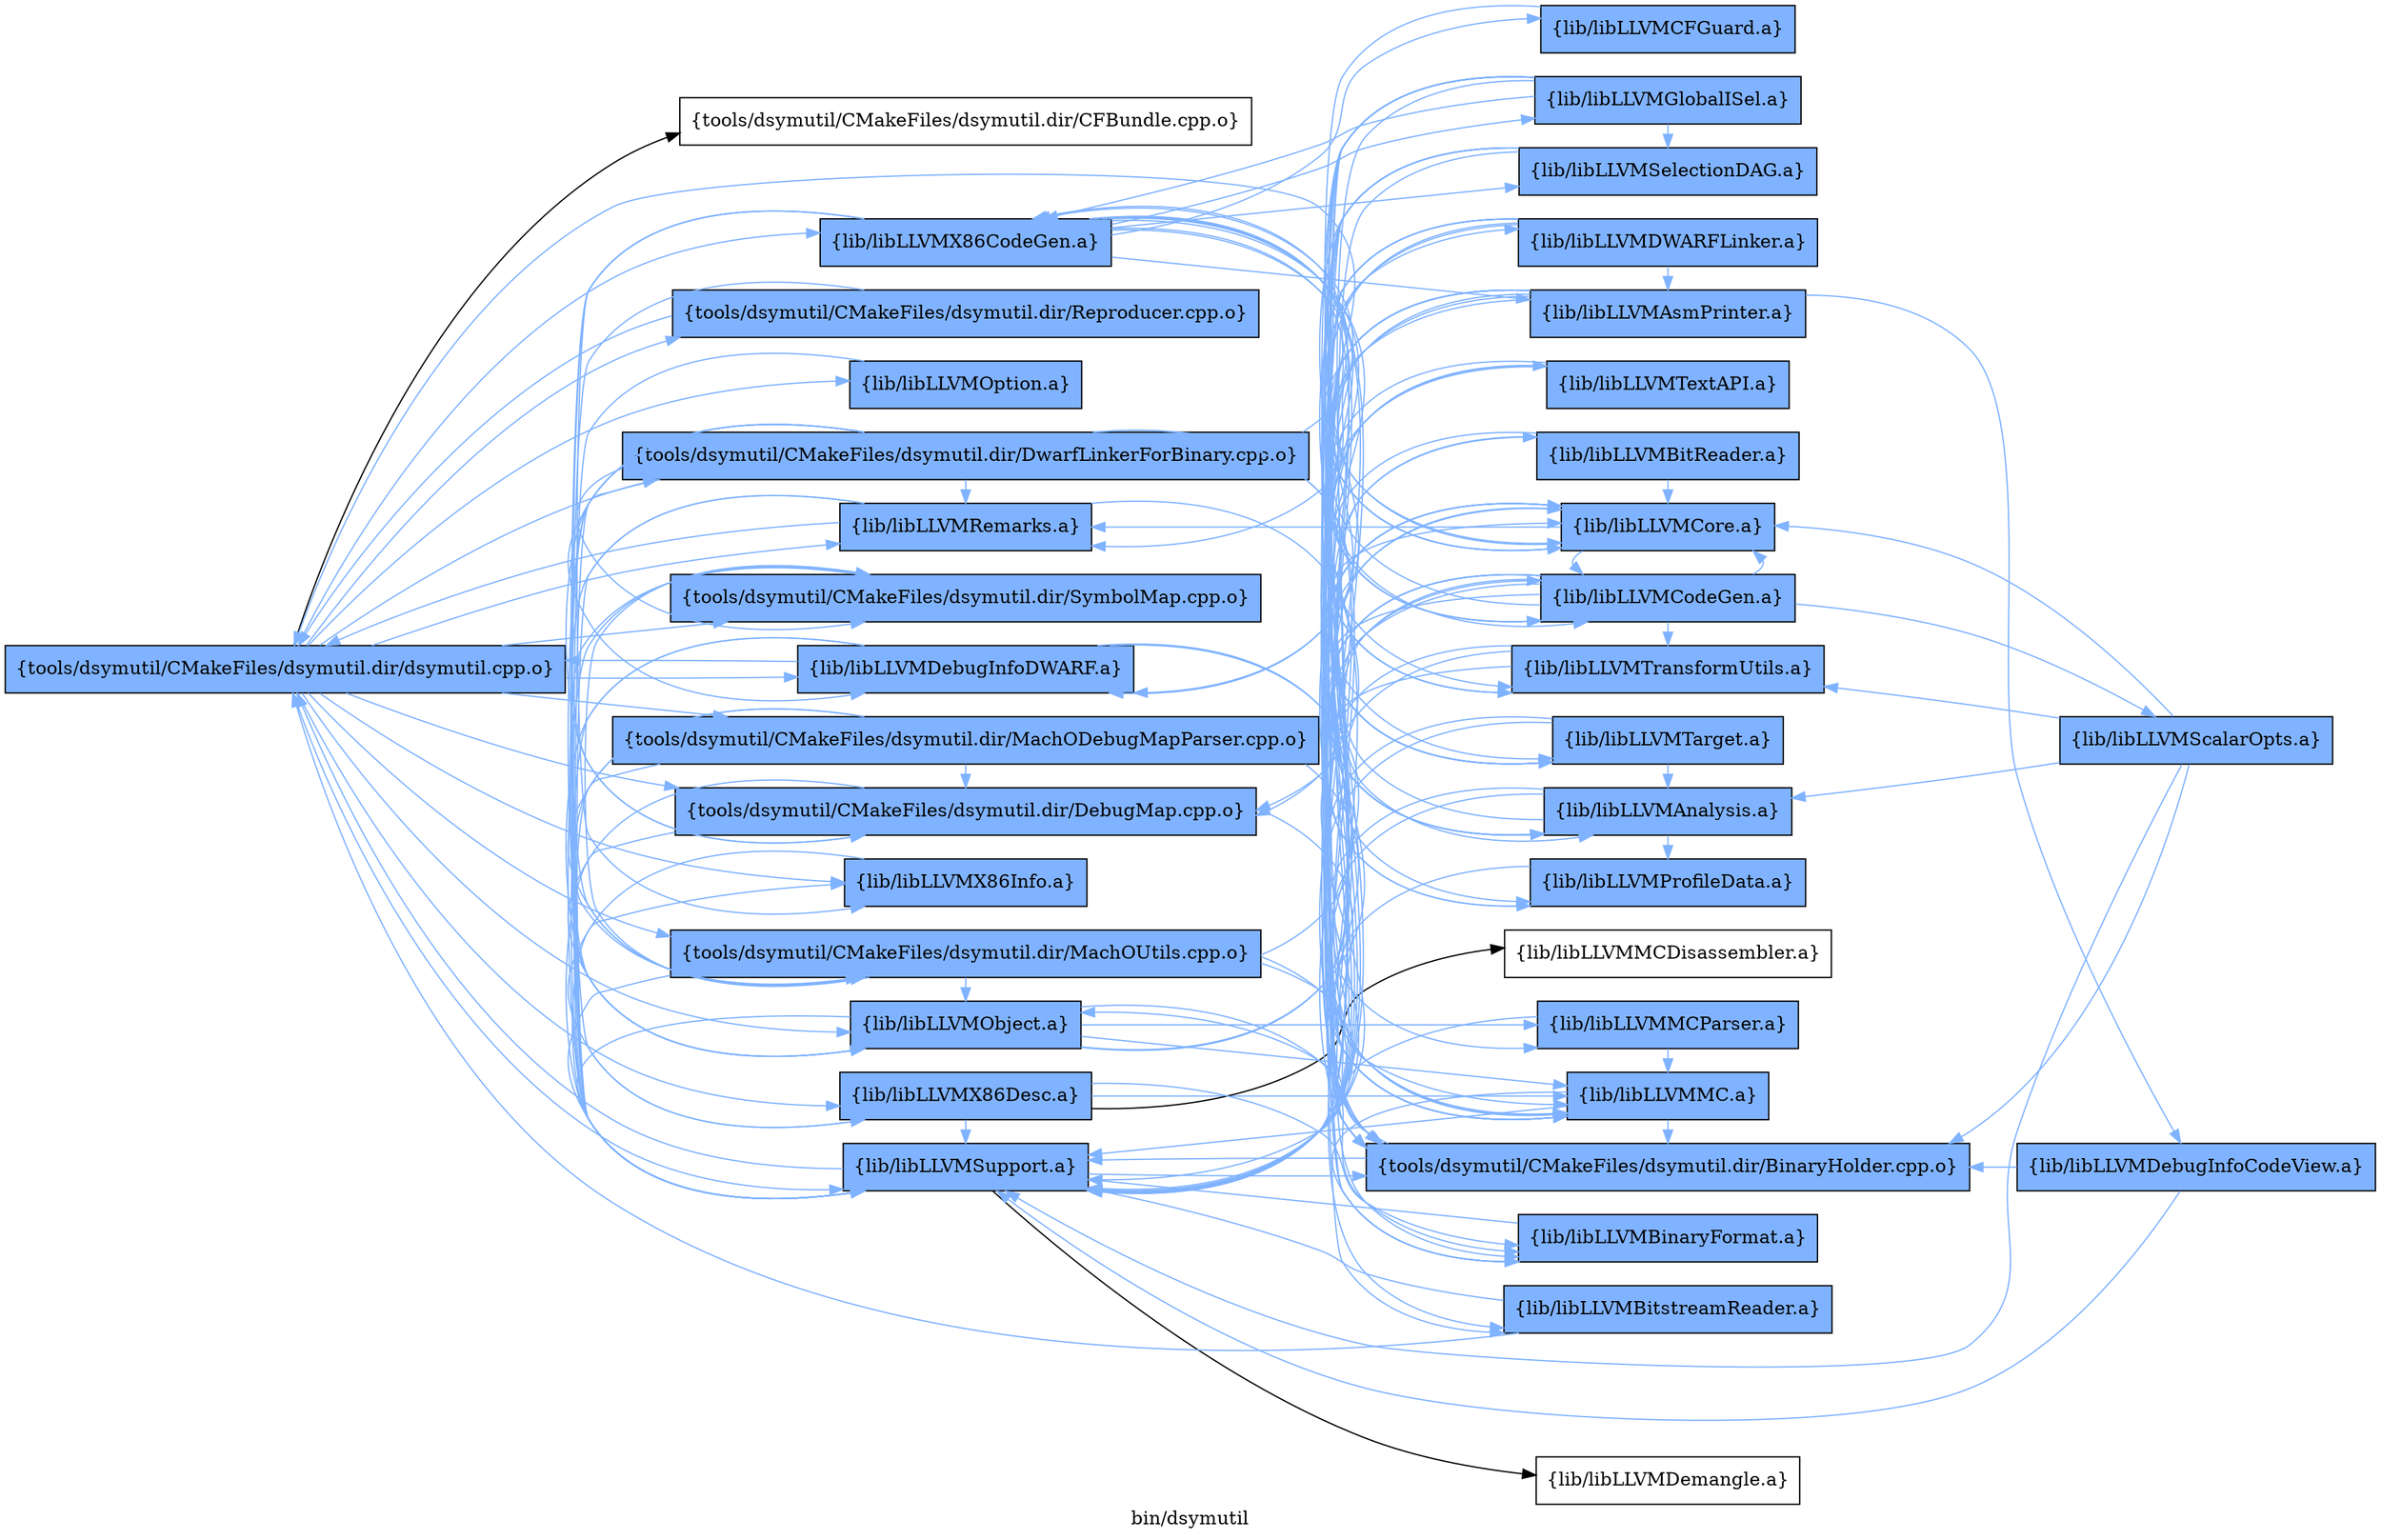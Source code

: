 digraph "bin/dsymutil" {
	label="bin/dsymutil";
	rankdir=LR;
	{ rank=same; Node0x5562ea48a3b8;  }
	{ rank=same; Node0x5562ea490128; Node0x5562ea490d08; Node0x5562ea490ee8; Node0x5562ea491c08; Node0x5562ea491ed8; Node0x5562ea48d3d8; Node0x5562ea49b0c8; Node0x5562ea478078; Node0x5562ea478578; Node0x5562ea474dd8; Node0x5562ea4746f8; Node0x5562ea476a98; Node0x5562ea47cad8; Node0x5562ea475ff8; Node0x5562ea47c5d8;  }
	{ rank=same; Node0x5562ea48fef8; Node0x5562ea474bf8; Node0x5562ea476598; Node0x5562ea475af8; Node0x5562ea4752d8; Node0x5562ea478cf8; Node0x5562ea47bc78; Node0x5562ea4901c8; Node0x5562ea496ed8; Node0x5562ea47db18; Node0x5562ea490718; Node0x5562ea497d88; Node0x5562ea495f38; Node0x5562ea47c178; Node0x5562ea478848; Node0x5562ea4973d8; Node0x5562ea495088; Node0x5562ea4982d8; Node0x5562ea476bd8; Node0x5562ea478398;  }

	Node0x5562ea48a3b8 [shape=record,shape=box,group=1,style=filled,fillcolor="0.600000 0.5 1",label="{tools/dsymutil/CMakeFiles/dsymutil.dir/dsymutil.cpp.o}"];
	Node0x5562ea48a3b8 -> Node0x5562ea490128;
	Node0x5562ea48a3b8 -> Node0x5562ea490d08[color="0.600000 0.5 1"];
	Node0x5562ea48a3b8 -> Node0x5562ea490ee8[color="0.600000 0.5 1"];
	Node0x5562ea48a3b8 -> Node0x5562ea491c08[color="0.600000 0.5 1"];
	Node0x5562ea48a3b8 -> Node0x5562ea491ed8[color="0.600000 0.5 1"];
	Node0x5562ea48a3b8 -> Node0x5562ea48d3d8[color="0.600000 0.5 1"];
	Node0x5562ea48a3b8 -> Node0x5562ea49b0c8[color="0.600000 0.5 1"];
	Node0x5562ea48a3b8 -> Node0x5562ea478078[color="0.600000 0.5 1"];
	Node0x5562ea48a3b8 -> Node0x5562ea478578[color="0.600000 0.5 1"];
	Node0x5562ea48a3b8 -> Node0x5562ea474dd8[color="0.600000 0.5 1"];
	Node0x5562ea48a3b8 -> Node0x5562ea4746f8[color="0.600000 0.5 1"];
	Node0x5562ea48a3b8 -> Node0x5562ea476a98[color="0.600000 0.5 1"];
	Node0x5562ea48a3b8 -> Node0x5562ea47cad8[color="0.600000 0.5 1"];
	Node0x5562ea48a3b8 -> Node0x5562ea475ff8[color="0.600000 0.5 1"];
	Node0x5562ea48a3b8 -> Node0x5562ea47c5d8[color="0.600000 0.5 1"];
	Node0x5562ea490128 [shape=record,shape=box,group=0,label="{tools/dsymutil/CMakeFiles/dsymutil.dir/CFBundle.cpp.o}"];
	Node0x5562ea490d08 [shape=record,shape=box,group=1,style=filled,fillcolor="0.600000 0.5 1",label="{tools/dsymutil/CMakeFiles/dsymutil.dir/DebugMap.cpp.o}"];
	Node0x5562ea490d08 -> Node0x5562ea48fef8[color="0.600000 0.5 1"];
	Node0x5562ea490d08 -> Node0x5562ea476a98[color="0.600000 0.5 1"];
	Node0x5562ea490d08 -> Node0x5562ea47cad8[color="0.600000 0.5 1"];
	Node0x5562ea490ee8 [shape=record,shape=box,group=1,style=filled,fillcolor="0.600000 0.5 1",label="{tools/dsymutil/CMakeFiles/dsymutil.dir/DwarfLinkerForBinary.cpp.o}"];
	Node0x5562ea490ee8 -> Node0x5562ea48fef8[color="0.600000 0.5 1"];
	Node0x5562ea490ee8 -> Node0x5562ea490d08[color="0.600000 0.5 1"];
	Node0x5562ea490ee8 -> Node0x5562ea491ed8[color="0.600000 0.5 1"];
	Node0x5562ea490ee8 -> Node0x5562ea49b0c8[color="0.600000 0.5 1"];
	Node0x5562ea490ee8 -> Node0x5562ea4746f8[color="0.600000 0.5 1"];
	Node0x5562ea490ee8 -> Node0x5562ea474bf8[color="0.600000 0.5 1"];
	Node0x5562ea490ee8 -> Node0x5562ea476598[color="0.600000 0.5 1"];
	Node0x5562ea490ee8 -> Node0x5562ea476a98[color="0.600000 0.5 1"];
	Node0x5562ea490ee8 -> Node0x5562ea47cad8[color="0.600000 0.5 1"];
	Node0x5562ea490ee8 -> Node0x5562ea47c5d8[color="0.600000 0.5 1"];
	Node0x5562ea491c08 [shape=record,shape=box,group=1,style=filled,fillcolor="0.600000 0.5 1",label="{tools/dsymutil/CMakeFiles/dsymutil.dir/MachODebugMapParser.cpp.o}"];
	Node0x5562ea491c08 -> Node0x5562ea48fef8[color="0.600000 0.5 1"];
	Node0x5562ea491c08 -> Node0x5562ea490d08[color="0.600000 0.5 1"];
	Node0x5562ea491c08 -> Node0x5562ea491ed8[color="0.600000 0.5 1"];
	Node0x5562ea491c08 -> Node0x5562ea476a98[color="0.600000 0.5 1"];
	Node0x5562ea491c08 -> Node0x5562ea47cad8[color="0.600000 0.5 1"];
	Node0x5562ea491ed8 [shape=record,shape=box,group=1,style=filled,fillcolor="0.600000 0.5 1",label="{tools/dsymutil/CMakeFiles/dsymutil.dir/MachOUtils.cpp.o}"];
	Node0x5562ea491ed8 -> Node0x5562ea48fef8[color="0.600000 0.5 1"];
	Node0x5562ea491ed8 -> Node0x5562ea49b0c8[color="0.600000 0.5 1"];
	Node0x5562ea491ed8 -> Node0x5562ea476598[color="0.600000 0.5 1"];
	Node0x5562ea491ed8 -> Node0x5562ea476a98[color="0.600000 0.5 1"];
	Node0x5562ea491ed8 -> Node0x5562ea47cad8[color="0.600000 0.5 1"];
	Node0x5562ea491ed8 -> Node0x5562ea475af8[color="0.600000 0.5 1"];
	Node0x5562ea48d3d8 [shape=record,shape=box,group=1,style=filled,fillcolor="0.600000 0.5 1",label="{tools/dsymutil/CMakeFiles/dsymutil.dir/Reproducer.cpp.o}"];
	Node0x5562ea48d3d8 -> Node0x5562ea48a3b8[color="0.600000 0.5 1"];
	Node0x5562ea48d3d8 -> Node0x5562ea47cad8[color="0.600000 0.5 1"];
	Node0x5562ea49b0c8 [shape=record,shape=box,group=1,style=filled,fillcolor="0.600000 0.5 1",label="{tools/dsymutil/CMakeFiles/dsymutil.dir/SymbolMap.cpp.o}"];
	Node0x5562ea49b0c8 -> Node0x5562ea491ed8[color="0.600000 0.5 1"];
	Node0x5562ea49b0c8 -> Node0x5562ea47cad8[color="0.600000 0.5 1"];
	Node0x5562ea478078 [shape=record,shape=box,group=1,style=filled,fillcolor="0.600000 0.5 1",label="{lib/libLLVMX86CodeGen.a}"];
	Node0x5562ea478078 -> Node0x5562ea478578[color="0.600000 0.5 1"];
	Node0x5562ea478078 -> Node0x5562ea474dd8[color="0.600000 0.5 1"];
	Node0x5562ea478078 -> Node0x5562ea4752d8[color="0.600000 0.5 1"];
	Node0x5562ea478078 -> Node0x5562ea476598[color="0.600000 0.5 1"];
	Node0x5562ea478078 -> Node0x5562ea475af8[color="0.600000 0.5 1"];
	Node0x5562ea478078 -> Node0x5562ea47cad8[color="0.600000 0.5 1"];
	Node0x5562ea478078 -> Node0x5562ea478cf8[color="0.600000 0.5 1"];
	Node0x5562ea478078 -> Node0x5562ea47bc78[color="0.600000 0.5 1"];
	Node0x5562ea478078 -> Node0x5562ea4901c8[color="0.600000 0.5 1"];
	Node0x5562ea478078 -> Node0x5562ea496ed8[color="0.600000 0.5 1"];
	Node0x5562ea478078 -> Node0x5562ea47db18[color="0.600000 0.5 1"];
	Node0x5562ea478078 -> Node0x5562ea490718[color="0.600000 0.5 1"];
	Node0x5562ea478078 -> Node0x5562ea48fef8[color="0.600000 0.5 1"];
	Node0x5562ea478078 -> Node0x5562ea497d88[color="0.600000 0.5 1"];
	Node0x5562ea478078 -> Node0x5562ea495f38[color="0.600000 0.5 1"];
	Node0x5562ea478578 [shape=record,shape=box,group=1,style=filled,fillcolor="0.600000 0.5 1",label="{lib/libLLVMX86Desc.a}"];
	Node0x5562ea478578 -> Node0x5562ea476598[color="0.600000 0.5 1"];
	Node0x5562ea478578 -> Node0x5562ea47cad8[color="0.600000 0.5 1"];
	Node0x5562ea478578 -> Node0x5562ea474dd8[color="0.600000 0.5 1"];
	Node0x5562ea478578 -> Node0x5562ea47c178;
	Node0x5562ea478578 -> Node0x5562ea478848[color="0.600000 0.5 1"];
	Node0x5562ea474dd8 [shape=record,shape=box,group=1,style=filled,fillcolor="0.600000 0.5 1",label="{lib/libLLVMX86Info.a}"];
	Node0x5562ea474dd8 -> Node0x5562ea47cad8[color="0.600000 0.5 1"];
	Node0x5562ea4746f8 [shape=record,shape=box,group=1,style=filled,fillcolor="0.600000 0.5 1",label="{lib/libLLVMDebugInfoDWARF.a}"];
	Node0x5562ea4746f8 -> Node0x5562ea47cad8[color="0.600000 0.5 1"];
	Node0x5562ea4746f8 -> Node0x5562ea478848[color="0.600000 0.5 1"];
	Node0x5562ea4746f8 -> Node0x5562ea48a3b8[color="0.600000 0.5 1"];
	Node0x5562ea4746f8 -> Node0x5562ea476a98[color="0.600000 0.5 1"];
	Node0x5562ea4746f8 -> Node0x5562ea476598[color="0.600000 0.5 1"];
	Node0x5562ea476a98 [shape=record,shape=box,group=1,style=filled,fillcolor="0.600000 0.5 1",label="{lib/libLLVMObject.a}"];
	Node0x5562ea476a98 -> Node0x5562ea47cad8[color="0.600000 0.5 1"];
	Node0x5562ea476a98 -> Node0x5562ea478848[color="0.600000 0.5 1"];
	Node0x5562ea476a98 -> Node0x5562ea476598[color="0.600000 0.5 1"];
	Node0x5562ea476a98 -> Node0x5562ea4973d8[color="0.600000 0.5 1"];
	Node0x5562ea476a98 -> Node0x5562ea478cf8[color="0.600000 0.5 1"];
	Node0x5562ea476a98 -> Node0x5562ea495088[color="0.600000 0.5 1"];
	Node0x5562ea476a98 -> Node0x5562ea4982d8[color="0.600000 0.5 1"];
	Node0x5562ea47cad8 [shape=record,shape=box,group=1,style=filled,fillcolor="0.600000 0.5 1",label="{lib/libLLVMSupport.a}"];
	Node0x5562ea47cad8 -> Node0x5562ea48fef8[color="0.600000 0.5 1"];
	Node0x5562ea47cad8 -> Node0x5562ea48a3b8[color="0.600000 0.5 1"];
	Node0x5562ea47cad8 -> Node0x5562ea476bd8;
	Node0x5562ea475ff8 [shape=record,shape=box,group=1,style=filled,fillcolor="0.600000 0.5 1",label="{lib/libLLVMOption.a}"];
	Node0x5562ea475ff8 -> Node0x5562ea47cad8[color="0.600000 0.5 1"];
	Node0x5562ea47c5d8 [shape=record,shape=box,group=1,style=filled,fillcolor="0.600000 0.5 1",label="{lib/libLLVMRemarks.a}"];
	Node0x5562ea47c5d8 -> Node0x5562ea47cad8[color="0.600000 0.5 1"];
	Node0x5562ea47c5d8 -> Node0x5562ea478398[color="0.600000 0.5 1"];
	Node0x5562ea47c5d8 -> Node0x5562ea48a3b8[color="0.600000 0.5 1"];
	Node0x5562ea47c5d8 -> Node0x5562ea490d08[color="0.600000 0.5 1"];
	Node0x5562ea48fef8 [shape=record,shape=box,group=1,style=filled,fillcolor="0.600000 0.5 1",label="{tools/dsymutil/CMakeFiles/dsymutil.dir/BinaryHolder.cpp.o}"];
	Node0x5562ea48fef8 -> Node0x5562ea476a98[color="0.600000 0.5 1"];
	Node0x5562ea48fef8 -> Node0x5562ea47cad8[color="0.600000 0.5 1"];
	Node0x5562ea474bf8 [shape=record,shape=box,group=1,style=filled,fillcolor="0.600000 0.5 1",label="{lib/libLLVMDWARFLinker.a}"];
	Node0x5562ea474bf8 -> Node0x5562ea4752d8[color="0.600000 0.5 1"];
	Node0x5562ea474bf8 -> Node0x5562ea4746f8[color="0.600000 0.5 1"];
	Node0x5562ea474bf8 -> Node0x5562ea47cad8[color="0.600000 0.5 1"];
	Node0x5562ea474bf8 -> Node0x5562ea475af8[color="0.600000 0.5 1"];
	Node0x5562ea474bf8 -> Node0x5562ea478848[color="0.600000 0.5 1"];
	Node0x5562ea474bf8 -> Node0x5562ea48fef8[color="0.600000 0.5 1"];
	Node0x5562ea474bf8 -> Node0x5562ea476598[color="0.600000 0.5 1"];
	Node0x5562ea476598 [shape=record,shape=box,group=1,style=filled,fillcolor="0.600000 0.5 1",label="{lib/libLLVMMC.a}"];
	Node0x5562ea476598 -> Node0x5562ea47cad8[color="0.600000 0.5 1"];
	Node0x5562ea476598 -> Node0x5562ea478848[color="0.600000 0.5 1"];
	Node0x5562ea476598 -> Node0x5562ea48fef8[color="0.600000 0.5 1"];
	Node0x5562ea475af8 [shape=record,shape=box,group=1,style=filled,fillcolor="0.600000 0.5 1",label="{lib/libLLVMCodeGen.a}"];
	Node0x5562ea475af8 -> Node0x5562ea478078[color="0.600000 0.5 1"];
	Node0x5562ea475af8 -> Node0x5562ea47cad8[color="0.600000 0.5 1"];
	Node0x5562ea475af8 -> Node0x5562ea478cf8[color="0.600000 0.5 1"];
	Node0x5562ea475af8 -> Node0x5562ea476598[color="0.600000 0.5 1"];
	Node0x5562ea475af8 -> Node0x5562ea496ed8[color="0.600000 0.5 1"];
	Node0x5562ea475af8 -> Node0x5562ea495f38[color="0.600000 0.5 1"];
	Node0x5562ea475af8 -> Node0x5562ea47bc78[color="0.600000 0.5 1"];
	Node0x5562ea475af8 -> Node0x5562ea48fef8[color="0.600000 0.5 1"];
	Node0x5562ea475af8 -> Node0x5562ea490d08[color="0.600000 0.5 1"];
	Node0x5562ea475af8 -> Node0x5562ea497d88[color="0.600000 0.5 1"];
	Node0x5562ea475af8 -> Node0x5562ea48e378[color="0.600000 0.5 1"];
	Node0x5562ea4752d8 [shape=record,shape=box,group=1,style=filled,fillcolor="0.600000 0.5 1",label="{lib/libLLVMAsmPrinter.a}"];
	Node0x5562ea4752d8 -> Node0x5562ea476598[color="0.600000 0.5 1"];
	Node0x5562ea4752d8 -> Node0x5562ea47cad8[color="0.600000 0.5 1"];
	Node0x5562ea4752d8 -> Node0x5562ea475af8[color="0.600000 0.5 1"];
	Node0x5562ea4752d8 -> Node0x5562ea47c5d8[color="0.600000 0.5 1"];
	Node0x5562ea4752d8 -> Node0x5562ea47bc78[color="0.600000 0.5 1"];
	Node0x5562ea4752d8 -> Node0x5562ea496ed8[color="0.600000 0.5 1"];
	Node0x5562ea4752d8 -> Node0x5562ea478cf8[color="0.600000 0.5 1"];
	Node0x5562ea4752d8 -> Node0x5562ea478848[color="0.600000 0.5 1"];
	Node0x5562ea4752d8 -> Node0x5562ea495088[color="0.600000 0.5 1"];
	Node0x5562ea4752d8 -> Node0x5562ea4746f8[color="0.600000 0.5 1"];
	Node0x5562ea4752d8 -> Node0x5562ea497978[color="0.600000 0.5 1"];
	Node0x5562ea478cf8 [shape=record,shape=box,group=1,style=filled,fillcolor="0.600000 0.5 1",label="{lib/libLLVMCore.a}"];
	Node0x5562ea478cf8 -> Node0x5562ea47cad8[color="0.600000 0.5 1"];
	Node0x5562ea478cf8 -> Node0x5562ea475af8[color="0.600000 0.5 1"];
	Node0x5562ea478cf8 -> Node0x5562ea478848[color="0.600000 0.5 1"];
	Node0x5562ea478cf8 -> Node0x5562ea48fef8[color="0.600000 0.5 1"];
	Node0x5562ea478cf8 -> Node0x5562ea48a3b8[color="0.600000 0.5 1"];
	Node0x5562ea478cf8 -> Node0x5562ea47c5d8[color="0.600000 0.5 1"];
	Node0x5562ea47bc78 [shape=record,shape=box,group=1,style=filled,fillcolor="0.600000 0.5 1",label="{lib/libLLVMTarget.a}"];
	Node0x5562ea47bc78 -> Node0x5562ea476598[color="0.600000 0.5 1"];
	Node0x5562ea47bc78 -> Node0x5562ea47cad8[color="0.600000 0.5 1"];
	Node0x5562ea47bc78 -> Node0x5562ea478cf8[color="0.600000 0.5 1"];
	Node0x5562ea47bc78 -> Node0x5562ea496ed8[color="0.600000 0.5 1"];
	Node0x5562ea4901c8 [shape=record,shape=box,group=1,style=filled,fillcolor="0.600000 0.5 1",label="{lib/libLLVMSelectionDAG.a}"];
	Node0x5562ea4901c8 -> Node0x5562ea475af8[color="0.600000 0.5 1"];
	Node0x5562ea4901c8 -> Node0x5562ea47cad8[color="0.600000 0.5 1"];
	Node0x5562ea4901c8 -> Node0x5562ea496ed8[color="0.600000 0.5 1"];
	Node0x5562ea4901c8 -> Node0x5562ea478cf8[color="0.600000 0.5 1"];
	Node0x5562ea4901c8 -> Node0x5562ea476598[color="0.600000 0.5 1"];
	Node0x5562ea4901c8 -> Node0x5562ea47bc78[color="0.600000 0.5 1"];
	Node0x5562ea4901c8 -> Node0x5562ea495f38[color="0.600000 0.5 1"];
	Node0x5562ea496ed8 [shape=record,shape=box,group=1,style=filled,fillcolor="0.600000 0.5 1",label="{lib/libLLVMAnalysis.a}"];
	Node0x5562ea496ed8 -> Node0x5562ea478078[color="0.600000 0.5 1"];
	Node0x5562ea496ed8 -> Node0x5562ea47cad8[color="0.600000 0.5 1"];
	Node0x5562ea496ed8 -> Node0x5562ea478cf8[color="0.600000 0.5 1"];
	Node0x5562ea496ed8 -> Node0x5562ea48fef8[color="0.600000 0.5 1"];
	Node0x5562ea496ed8 -> Node0x5562ea497d88[color="0.600000 0.5 1"];
	Node0x5562ea47db18 [shape=record,shape=box,group=1,style=filled,fillcolor="0.600000 0.5 1",label="{lib/libLLVMGlobalISel.a}"];
	Node0x5562ea47db18 -> Node0x5562ea47cad8[color="0.600000 0.5 1"];
	Node0x5562ea47db18 -> Node0x5562ea475af8[color="0.600000 0.5 1"];
	Node0x5562ea47db18 -> Node0x5562ea478cf8[color="0.600000 0.5 1"];
	Node0x5562ea47db18 -> Node0x5562ea476598[color="0.600000 0.5 1"];
	Node0x5562ea47db18 -> Node0x5562ea47bc78[color="0.600000 0.5 1"];
	Node0x5562ea47db18 -> Node0x5562ea4901c8[color="0.600000 0.5 1"];
	Node0x5562ea47db18 -> Node0x5562ea495f38[color="0.600000 0.5 1"];
	Node0x5562ea47db18 -> Node0x5562ea496ed8[color="0.600000 0.5 1"];
	Node0x5562ea47db18 -> Node0x5562ea478078[color="0.600000 0.5 1"];
	Node0x5562ea47db18 -> Node0x5562ea48fef8[color="0.600000 0.5 1"];
	Node0x5562ea490718 [shape=record,shape=box,group=1,style=filled,fillcolor="0.600000 0.5 1",label="{lib/libLLVMCFGuard.a}"];
	Node0x5562ea490718 -> Node0x5562ea478cf8[color="0.600000 0.5 1"];
	Node0x5562ea497d88 [shape=record,shape=box,group=1,style=filled,fillcolor="0.600000 0.5 1",label="{lib/libLLVMProfileData.a}"];
	Node0x5562ea497d88 -> Node0x5562ea47cad8[color="0.600000 0.5 1"];
	Node0x5562ea497d88 -> Node0x5562ea478cf8[color="0.600000 0.5 1"];
	Node0x5562ea495f38 [shape=record,shape=box,group=1,style=filled,fillcolor="0.600000 0.5 1",label="{lib/libLLVMTransformUtils.a}"];
	Node0x5562ea495f38 -> Node0x5562ea48fef8[color="0.600000 0.5 1"];
	Node0x5562ea495f38 -> Node0x5562ea47cad8[color="0.600000 0.5 1"];
	Node0x5562ea495f38 -> Node0x5562ea496ed8[color="0.600000 0.5 1"];
	Node0x5562ea495f38 -> Node0x5562ea478cf8[color="0.600000 0.5 1"];
	Node0x5562ea47c178 [shape=record,shape=box,group=0,label="{lib/libLLVMMCDisassembler.a}"];
	Node0x5562ea478848 [shape=record,shape=box,group=1,style=filled,fillcolor="0.600000 0.5 1",label="{lib/libLLVMBinaryFormat.a}"];
	Node0x5562ea478848 -> Node0x5562ea47cad8[color="0.600000 0.5 1"];
	Node0x5562ea495088 [shape=record,shape=box,group=1,style=filled,fillcolor="0.600000 0.5 1",label="{lib/libLLVMMCParser.a}"];
	Node0x5562ea495088 -> Node0x5562ea476598[color="0.600000 0.5 1"];
	Node0x5562ea495088 -> Node0x5562ea47cad8[color="0.600000 0.5 1"];
	Node0x5562ea497978 [shape=record,shape=box,group=1,style=filled,fillcolor="0.600000 0.5 1",label="{lib/libLLVMDebugInfoCodeView.a}"];
	Node0x5562ea497978 -> Node0x5562ea47cad8[color="0.600000 0.5 1"];
	Node0x5562ea497978 -> Node0x5562ea48fef8[color="0.600000 0.5 1"];
	Node0x5562ea4973d8 [shape=record,shape=box,group=1,style=filled,fillcolor="0.600000 0.5 1",label="{lib/libLLVMBitReader.a}"];
	Node0x5562ea4973d8 -> Node0x5562ea47cad8[color="0.600000 0.5 1"];
	Node0x5562ea4973d8 -> Node0x5562ea478cf8[color="0.600000 0.5 1"];
	Node0x5562ea4973d8 -> Node0x5562ea478398[color="0.600000 0.5 1"];
	Node0x5562ea4982d8 [shape=record,shape=box,group=1,style=filled,fillcolor="0.600000 0.5 1",label="{lib/libLLVMTextAPI.a}"];
	Node0x5562ea4982d8 -> Node0x5562ea47cad8[color="0.600000 0.5 1"];
	Node0x5562ea4982d8 -> Node0x5562ea490d08[color="0.600000 0.5 1"];
	Node0x5562ea4982d8 -> Node0x5562ea48fef8[color="0.600000 0.5 1"];
	Node0x5562ea48e378 [shape=record,shape=box,group=1,style=filled,fillcolor="0.600000 0.5 1",label="{lib/libLLVMScalarOpts.a}"];
	Node0x5562ea48e378 -> Node0x5562ea47cad8[color="0.600000 0.5 1"];
	Node0x5562ea48e378 -> Node0x5562ea495f38[color="0.600000 0.5 1"];
	Node0x5562ea48e378 -> Node0x5562ea496ed8[color="0.600000 0.5 1"];
	Node0x5562ea48e378 -> Node0x5562ea478cf8[color="0.600000 0.5 1"];
	Node0x5562ea48e378 -> Node0x5562ea48fef8[color="0.600000 0.5 1"];
	Node0x5562ea478398 [shape=record,shape=box,group=1,style=filled,fillcolor="0.600000 0.5 1",label="{lib/libLLVMBitstreamReader.a}"];
	Node0x5562ea478398 -> Node0x5562ea48a3b8[color="0.600000 0.5 1"];
	Node0x5562ea478398 -> Node0x5562ea47cad8[color="0.600000 0.5 1"];
	Node0x5562ea476bd8 [shape=record,shape=box,group=0,label="{lib/libLLVMDemangle.a}"];
}
